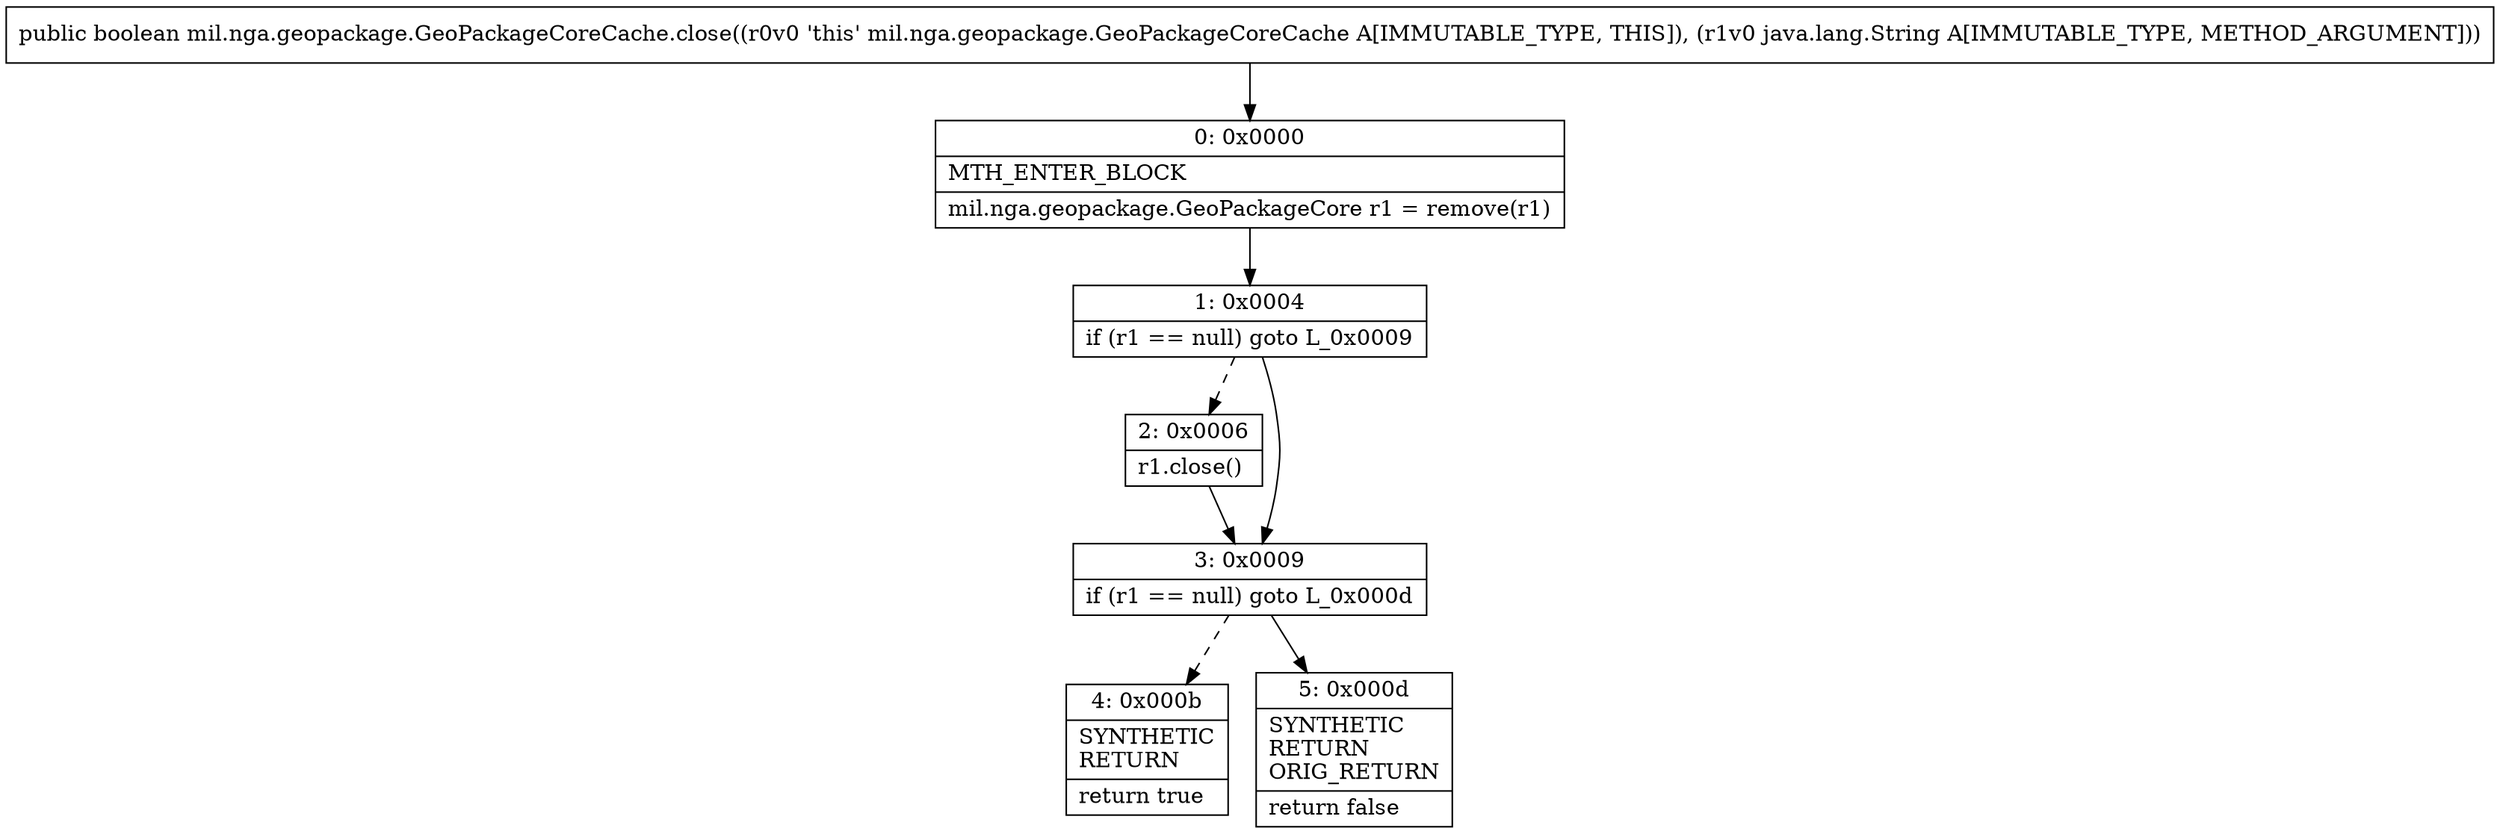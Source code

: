digraph "CFG formil.nga.geopackage.GeoPackageCoreCache.close(Ljava\/lang\/String;)Z" {
Node_0 [shape=record,label="{0\:\ 0x0000|MTH_ENTER_BLOCK\l|mil.nga.geopackage.GeoPackageCore r1 = remove(r1)\l}"];
Node_1 [shape=record,label="{1\:\ 0x0004|if (r1 == null) goto L_0x0009\l}"];
Node_2 [shape=record,label="{2\:\ 0x0006|r1.close()\l}"];
Node_3 [shape=record,label="{3\:\ 0x0009|if (r1 == null) goto L_0x000d\l}"];
Node_4 [shape=record,label="{4\:\ 0x000b|SYNTHETIC\lRETURN\l|return true\l}"];
Node_5 [shape=record,label="{5\:\ 0x000d|SYNTHETIC\lRETURN\lORIG_RETURN\l|return false\l}"];
MethodNode[shape=record,label="{public boolean mil.nga.geopackage.GeoPackageCoreCache.close((r0v0 'this' mil.nga.geopackage.GeoPackageCoreCache A[IMMUTABLE_TYPE, THIS]), (r1v0 java.lang.String A[IMMUTABLE_TYPE, METHOD_ARGUMENT])) }"];
MethodNode -> Node_0;
Node_0 -> Node_1;
Node_1 -> Node_2[style=dashed];
Node_1 -> Node_3;
Node_2 -> Node_3;
Node_3 -> Node_4[style=dashed];
Node_3 -> Node_5;
}


